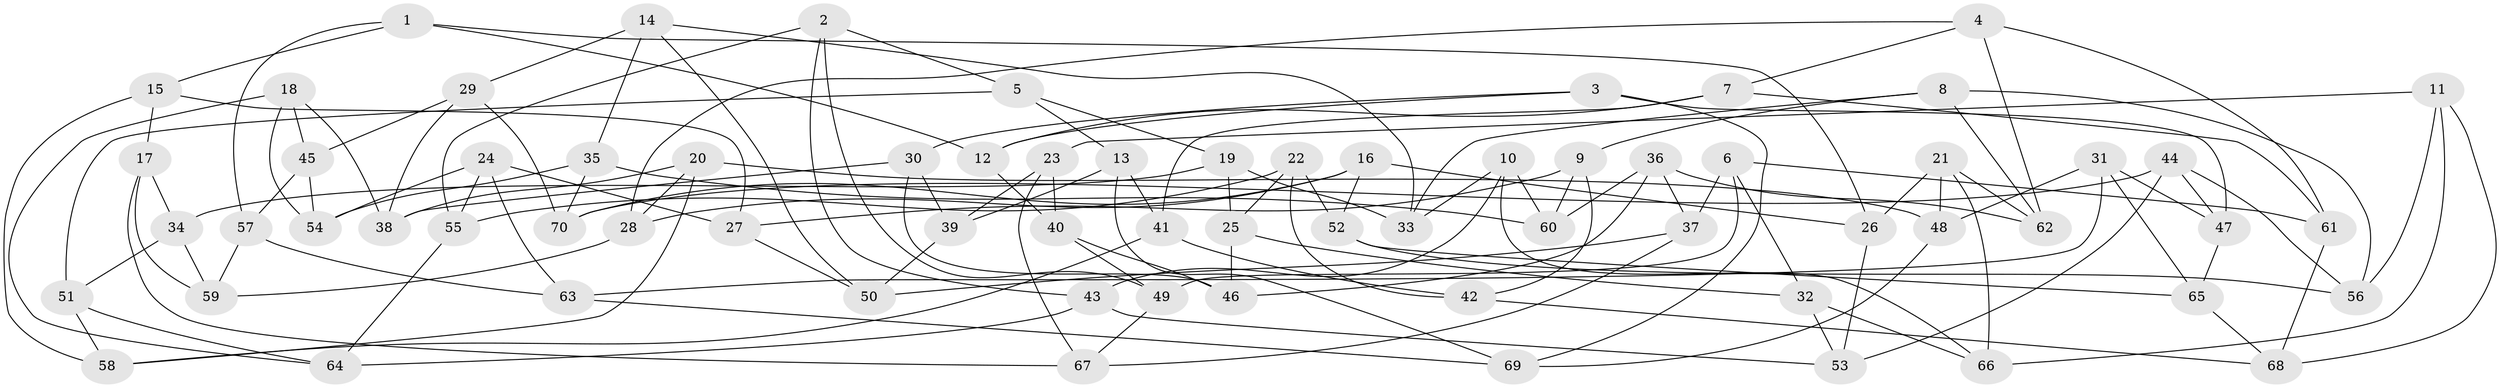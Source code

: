 // Generated by graph-tools (version 1.1) at 2025/57/03/09/25 04:57:43]
// undirected, 70 vertices, 140 edges
graph export_dot {
graph [start="1"]
  node [color=gray90,style=filled];
  1;
  2;
  3;
  4;
  5;
  6;
  7;
  8;
  9;
  10;
  11;
  12;
  13;
  14;
  15;
  16;
  17;
  18;
  19;
  20;
  21;
  22;
  23;
  24;
  25;
  26;
  27;
  28;
  29;
  30;
  31;
  32;
  33;
  34;
  35;
  36;
  37;
  38;
  39;
  40;
  41;
  42;
  43;
  44;
  45;
  46;
  47;
  48;
  49;
  50;
  51;
  52;
  53;
  54;
  55;
  56;
  57;
  58;
  59;
  60;
  61;
  62;
  63;
  64;
  65;
  66;
  67;
  68;
  69;
  70;
  1 -- 12;
  1 -- 15;
  1 -- 26;
  1 -- 57;
  2 -- 55;
  2 -- 5;
  2 -- 49;
  2 -- 43;
  3 -- 12;
  3 -- 69;
  3 -- 30;
  3 -- 47;
  4 -- 62;
  4 -- 28;
  4 -- 61;
  4 -- 7;
  5 -- 51;
  5 -- 13;
  5 -- 19;
  6 -- 61;
  6 -- 49;
  6 -- 32;
  6 -- 37;
  7 -- 41;
  7 -- 61;
  7 -- 12;
  8 -- 56;
  8 -- 62;
  8 -- 33;
  8 -- 9;
  9 -- 60;
  9 -- 27;
  9 -- 42;
  10 -- 66;
  10 -- 60;
  10 -- 43;
  10 -- 33;
  11 -- 56;
  11 -- 68;
  11 -- 66;
  11 -- 23;
  12 -- 40;
  13 -- 41;
  13 -- 39;
  13 -- 69;
  14 -- 50;
  14 -- 29;
  14 -- 33;
  14 -- 35;
  15 -- 27;
  15 -- 58;
  15 -- 17;
  16 -- 28;
  16 -- 70;
  16 -- 52;
  16 -- 26;
  17 -- 67;
  17 -- 34;
  17 -- 59;
  18 -- 45;
  18 -- 64;
  18 -- 54;
  18 -- 38;
  19 -- 34;
  19 -- 33;
  19 -- 25;
  20 -- 28;
  20 -- 48;
  20 -- 58;
  20 -- 38;
  21 -- 62;
  21 -- 26;
  21 -- 66;
  21 -- 48;
  22 -- 52;
  22 -- 25;
  22 -- 55;
  22 -- 42;
  23 -- 39;
  23 -- 67;
  23 -- 40;
  24 -- 54;
  24 -- 63;
  24 -- 55;
  24 -- 27;
  25 -- 32;
  25 -- 46;
  26 -- 53;
  27 -- 50;
  28 -- 59;
  29 -- 38;
  29 -- 70;
  29 -- 45;
  30 -- 46;
  30 -- 39;
  30 -- 38;
  31 -- 47;
  31 -- 63;
  31 -- 48;
  31 -- 65;
  32 -- 66;
  32 -- 53;
  34 -- 59;
  34 -- 51;
  35 -- 70;
  35 -- 54;
  35 -- 60;
  36 -- 46;
  36 -- 62;
  36 -- 60;
  36 -- 37;
  37 -- 67;
  37 -- 50;
  39 -- 50;
  40 -- 49;
  40 -- 46;
  41 -- 42;
  41 -- 58;
  42 -- 68;
  43 -- 53;
  43 -- 64;
  44 -- 70;
  44 -- 53;
  44 -- 47;
  44 -- 56;
  45 -- 57;
  45 -- 54;
  47 -- 65;
  48 -- 69;
  49 -- 67;
  51 -- 64;
  51 -- 58;
  52 -- 65;
  52 -- 56;
  55 -- 64;
  57 -- 59;
  57 -- 63;
  61 -- 68;
  63 -- 69;
  65 -- 68;
}
